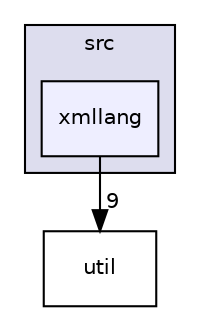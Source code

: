digraph "/home/runner/work/cbmc-documentation/cbmc-documentation/src/xmllang" {
  bgcolor=transparent;
  compound=true
  node [ fontsize="10", fontname="Helvetica"];
  edge [ labelfontsize="10", labelfontname="Helvetica"];
  subgraph clusterdir_68267d1309a1af8e8297ef4c3efbcdba {
    graph [ bgcolor="#ddddee", pencolor="black", label="src" fontname="Helvetica", fontsize="10", URL="dir_68267d1309a1af8e8297ef4c3efbcdba.html"]
  dir_368e562ab10154c637f0143b1d2aaf07 [shape=box, label="xmllang", style="filled", fillcolor="#eeeeff", pencolor="black", URL="dir_368e562ab10154c637f0143b1d2aaf07.html"];
  }
  dir_b7878ad5ecbf2506f4125b9d34c97e45 [shape=box label="util" URL="dir_b7878ad5ecbf2506f4125b9d34c97e45.html"];
  dir_368e562ab10154c637f0143b1d2aaf07->dir_b7878ad5ecbf2506f4125b9d34c97e45 [headlabel="9", labeldistance=1.5 headhref="dir_000037_000036.html"];
}

